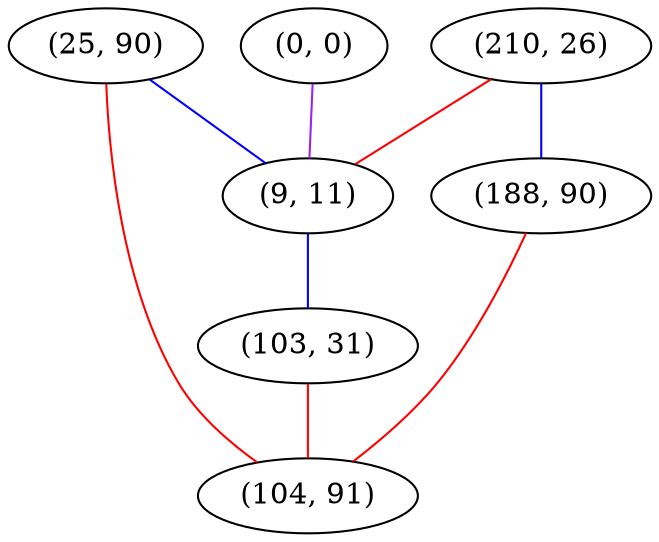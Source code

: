graph "" {
"(0, 0)";
"(210, 26)";
"(25, 90)";
"(9, 11)";
"(103, 31)";
"(188, 90)";
"(104, 91)";
"(0, 0)" -- "(9, 11)"  [color=purple, key=0, weight=4];
"(210, 26)" -- "(188, 90)"  [color=blue, key=0, weight=3];
"(210, 26)" -- "(9, 11)"  [color=red, key=0, weight=1];
"(25, 90)" -- "(104, 91)"  [color=red, key=0, weight=1];
"(25, 90)" -- "(9, 11)"  [color=blue, key=0, weight=3];
"(9, 11)" -- "(103, 31)"  [color=blue, key=0, weight=3];
"(103, 31)" -- "(104, 91)"  [color=red, key=0, weight=1];
"(188, 90)" -- "(104, 91)"  [color=red, key=0, weight=1];
}
